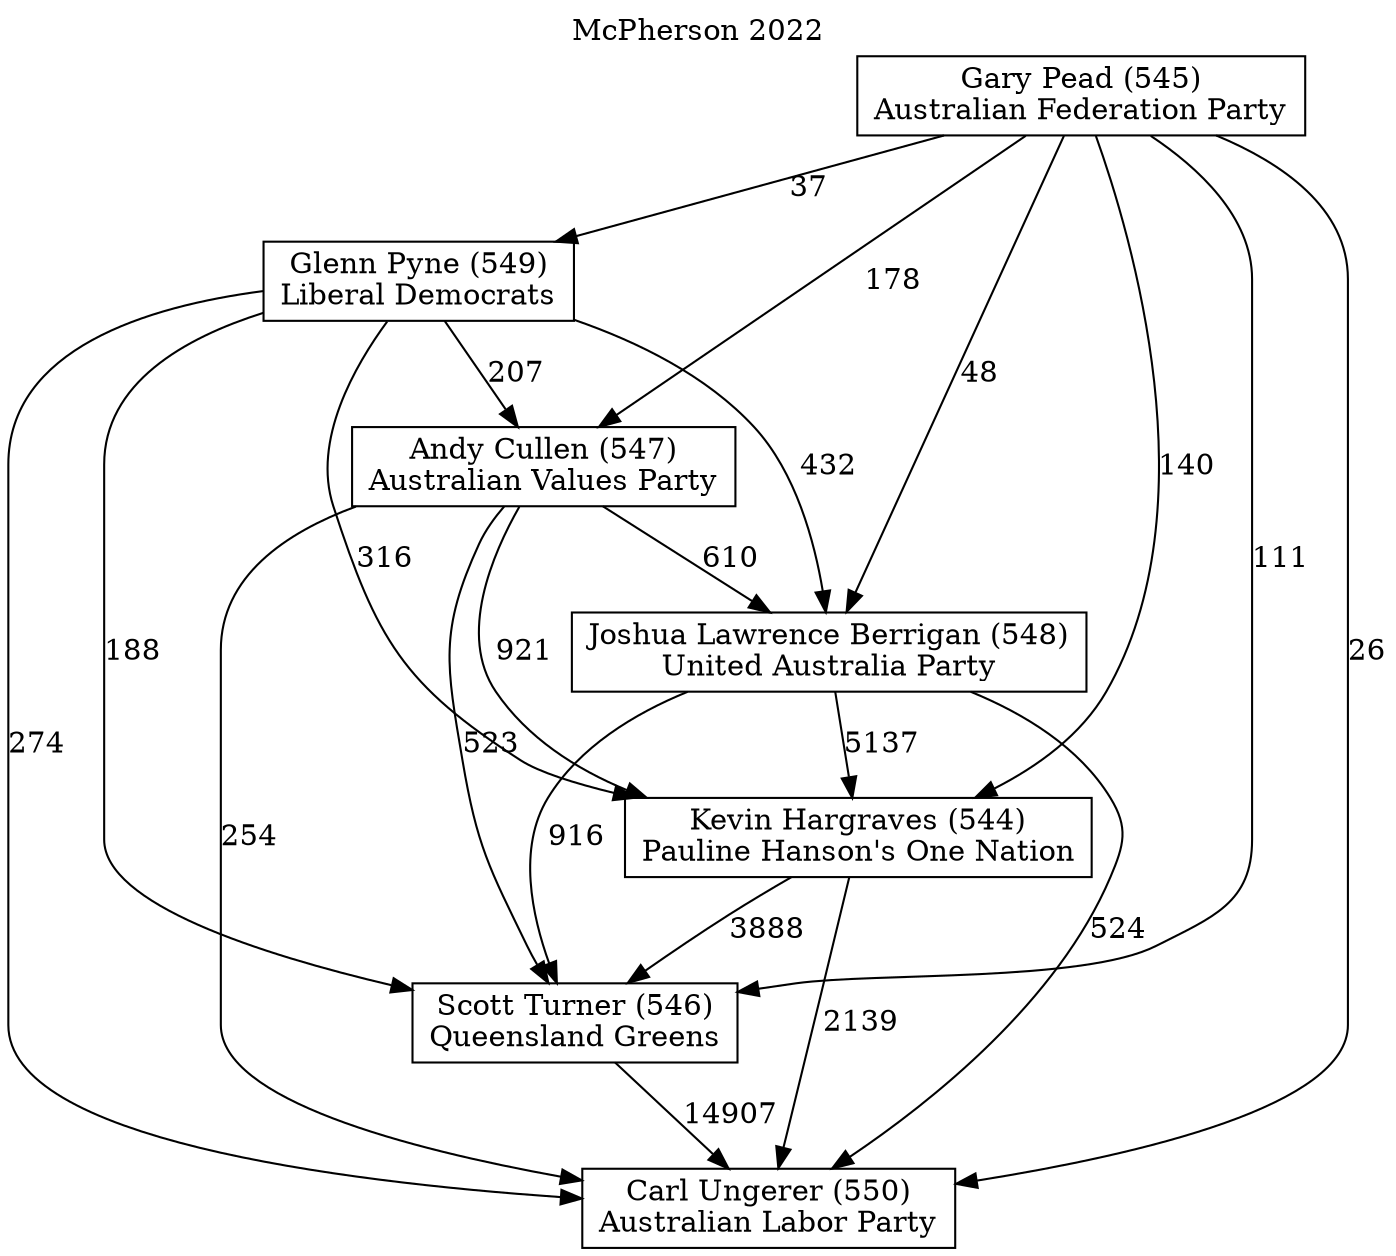 // House preference flow
digraph "Carl Ungerer (550)_McPherson_2022" {
	graph [label="McPherson 2022" labelloc=t mclimit=10]
	node [shape=box]
	"Glenn Pyne (549)" [label="Glenn Pyne (549)
Liberal Democrats"]
	"Andy Cullen (547)" [label="Andy Cullen (547)
Australian Values Party"]
	"Gary Pead (545)" [label="Gary Pead (545)
Australian Federation Party"]
	"Kevin Hargraves (544)" [label="Kevin Hargraves (544)
Pauline Hanson's One Nation"]
	"Carl Ungerer (550)" [label="Carl Ungerer (550)
Australian Labor Party"]
	"Scott Turner (546)" [label="Scott Turner (546)
Queensland Greens"]
	"Joshua Lawrence Berrigan (548)" [label="Joshua Lawrence Berrigan (548)
United Australia Party"]
	"Glenn Pyne (549)" -> "Andy Cullen (547)" [label=207]
	"Scott Turner (546)" -> "Carl Ungerer (550)" [label=14907]
	"Andy Cullen (547)" -> "Joshua Lawrence Berrigan (548)" [label=610]
	"Gary Pead (545)" -> "Carl Ungerer (550)" [label=26]
	"Glenn Pyne (549)" -> "Carl Ungerer (550)" [label=274]
	"Kevin Hargraves (544)" -> "Carl Ungerer (550)" [label=2139]
	"Joshua Lawrence Berrigan (548)" -> "Carl Ungerer (550)" [label=524]
	"Joshua Lawrence Berrigan (548)" -> "Scott Turner (546)" [label=916]
	"Glenn Pyne (549)" -> "Joshua Lawrence Berrigan (548)" [label=432]
	"Gary Pead (545)" -> "Scott Turner (546)" [label=111]
	"Kevin Hargraves (544)" -> "Scott Turner (546)" [label=3888]
	"Gary Pead (545)" -> "Glenn Pyne (549)" [label=37]
	"Andy Cullen (547)" -> "Scott Turner (546)" [label=523]
	"Glenn Pyne (549)" -> "Kevin Hargraves (544)" [label=316]
	"Glenn Pyne (549)" -> "Scott Turner (546)" [label=188]
	"Joshua Lawrence Berrigan (548)" -> "Kevin Hargraves (544)" [label=5137]
	"Andy Cullen (547)" -> "Kevin Hargraves (544)" [label=921]
	"Gary Pead (545)" -> "Andy Cullen (547)" [label=178]
	"Gary Pead (545)" -> "Kevin Hargraves (544)" [label=140]
	"Andy Cullen (547)" -> "Carl Ungerer (550)" [label=254]
	"Gary Pead (545)" -> "Joshua Lawrence Berrigan (548)" [label=48]
}
